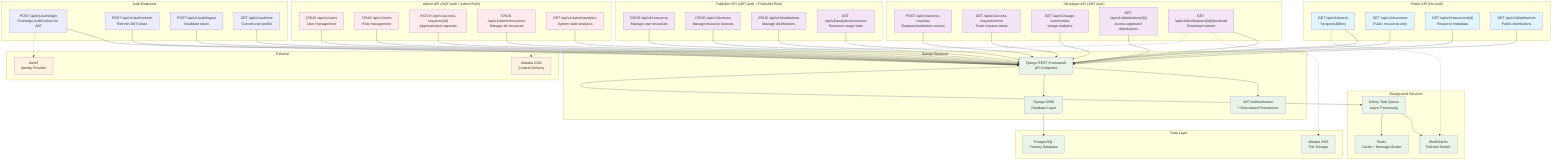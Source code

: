 flowchart TD
    %% Itqan CMS API Surface Overview
    %% Shows API structure for Angular + Django architecture

    subgraph "Public API (No Auth)"
        PUB_SEARCH["GET /api/v1/search<br/>?q=query&filters"]
        PUB_RESOURCES["GET /api/v1/resources<br/>Public resources only"]
        PUB_RESOURCE_DETAIL["GET /api/v1/resources/{id}<br/>Resource metadata"]
        PUB_DISTRIBUTIONS["GET /api/v1/distributions<br/>Public distributions"]
    end

    subgraph "Developer API (JWT Auth)"
        DEV_ACCESS_REQ["POST /api/v1/access-requests<br/>Request distribution access"]
        DEV_MY_REQUESTS["GET /api/v1/access-requests/mine<br/>Track request status"]
        DEV_MY_USAGE["GET /api/v1/usage-events/mine<br/>Usage analytics"]
        DEV_DISTRIBUTIONS["GET /api/v1/distributions/{id}<br/>Access approved distributions"]
        DEV_DOWNLOAD["GET /api/v1/distributions/{id}/download<br/>Download content"]
    end

    subgraph "Publisher API (JWT Auth + Publisher Role)"
        PUB_RESOURCES_CRUD["CRUD /api/v1/resources<br/>Manage own resources"]
        PUB_LICENSES["CRUD /api/v1/licenses<br/>Manage resource licenses"]
        PUB_DISTRIBUTIONS_CRUD["CRUD /api/v1/distributions<br/>Manage distributions"]
        PUB_ANALYTICS["GET /api/v1/analytics/resources<br/>Resource usage stats"]
    end

    subgraph "Admin API (JWT Auth + Admin Role)"
        ADMIN_USERS["CRUD /api/v1/users<br/>User management"]
        ADMIN_ROLES["CRUD /api/v1/roles<br/>Role management"]
        ADMIN_ACCESS_APPROVAL["PATCH /api/v1/access-requests/{id}<br/>Approve/reject requests"]
        ADMIN_ALL_RESOURCES["CRUD /api/v1/admin/resources<br/>Manage all resources"]
        ADMIN_SYSTEM_ANALYTICS["GET /api/v1/admin/analytics<br/>System-wide analytics"]
    end

    subgraph "Auth Endpoints"
        AUTH_LOGIN["POST /api/v1/auth/login<br/>Exchange Auth0 token for JWT"]
        AUTH_REFRESH["POST /api/v1/auth/refresh<br/>Refresh JWT token"]
        AUTH_LOGOUT["POST /api/v1/auth/logout<br/>Invalidate token"]
        AUTH_ME["GET /api/v1/auth/me<br/>Current user profile"]
    end

    %% Backend Services
    subgraph "Django Backend"
        DJANGO_API["Django REST Framework<br/>API Endpoints"]
        DJANGO_AUTH["JWT Authentication<br/>+ Role-based Permissions"]
        DJANGO_ORM["Django ORM<br/>Database Layer"]
    end

    subgraph "Background Services"
        CELERY["Celery Task Queue<br/>Async Processing"]
        MEILISEARCH["MeiliSearch<br/>Full-text Search"]
        REDIS["Redis<br/>Cache + Message Broker"]
    end

    subgraph "Data Layer"
        POSTGRES["PostgreSQL<br/>Primary Database"]
        ALIBABA_OSS["Alibaba OSS<br/>File Storage"]
    end

    %% API Flow Connections
    PUB_SEARCH --> DJANGO_API
    PUB_RESOURCES --> DJANGO_API
    PUB_RESOURCE_DETAIL --> DJANGO_API
    PUB_DISTRIBUTIONS --> DJANGO_API

    DEV_ACCESS_REQ --> DJANGO_API
    DEV_MY_REQUESTS --> DJANGO_API
    DEV_MY_USAGE --> DJANGO_API
    DEV_DISTRIBUTIONS --> DJANGO_API
    DEV_DOWNLOAD --> DJANGO_API

    PUB_RESOURCES_CRUD --> DJANGO_API
    PUB_LICENSES --> DJANGO_API
    PUB_DISTRIBUTIONS_CRUD --> DJANGO_API
    PUB_ANALYTICS --> DJANGO_API

    ADMIN_USERS --> DJANGO_API
    ADMIN_ROLES --> DJANGO_API
    ADMIN_ACCESS_APPROVAL --> DJANGO_API
    ADMIN_ALL_RESOURCES --> DJANGO_API
    ADMIN_SYSTEM_ANALYTICS --> DJANGO_API

    AUTH_LOGIN --> DJANGO_API
    AUTH_REFRESH --> DJANGO_API
    AUTH_LOGOUT --> DJANGO_API
    AUTH_ME --> DJANGO_API

    %% Backend Connections
    DJANGO_API --> DJANGO_AUTH
    DJANGO_API --> DJANGO_ORM
    DJANGO_ORM --> POSTGRES

    DJANGO_API --> CELERY
    CELERY --> MEILISEARCH
    CELERY --> REDIS

    PUB_SEARCH -.-> MEILISEARCH
    DEV_DOWNLOAD -.-> ALIBABA_OSS

    %% External Services
    subgraph "External"
        AUTH0["Auth0<br/>Identity Provider"]
        CDN["Alibaba CDN<br/>Content Delivery"]
    end

    AUTH_LOGIN -.-> AUTH0
    DEV_DOWNLOAD -.-> CDN

    %% Styling
    classDef publicAPI fill:#e1f5fe
    classDef authAPI fill:#f3e5f5
    classDef adminAPI fill:#ffebee
    classDef backend fill:#e8f5e8
    classDef external fill:#fff3e0

    class PUB_SEARCH,PUB_RESOURCES,PUB_RESOURCE_DETAIL,PUB_DISTRIBUTIONS publicAPI
    class DEV_ACCESS_REQ,DEV_MY_REQUESTS,DEV_MY_USAGE,DEV_DISTRIBUTIONS,DEV_DOWNLOAD,PUB_RESOURCES_CRUD,PUB_LICENSES,PUB_DISTRIBUTIONS_CRUD,PUB_ANALYTICS authAPI
    class ADMIN_USERS,ADMIN_ROLES,ADMIN_ACCESS_APPROVAL,ADMIN_ALL_RESOURCES,ADMIN_SYSTEM_ANALYTICS adminAPI
    class DJANGO_API,DJANGO_AUTH,DJANGO_ORM,CELERY,MEILISEARCH,REDIS,POSTGRES,ALIBABA_OSS backend
    class AUTH0,CDN external